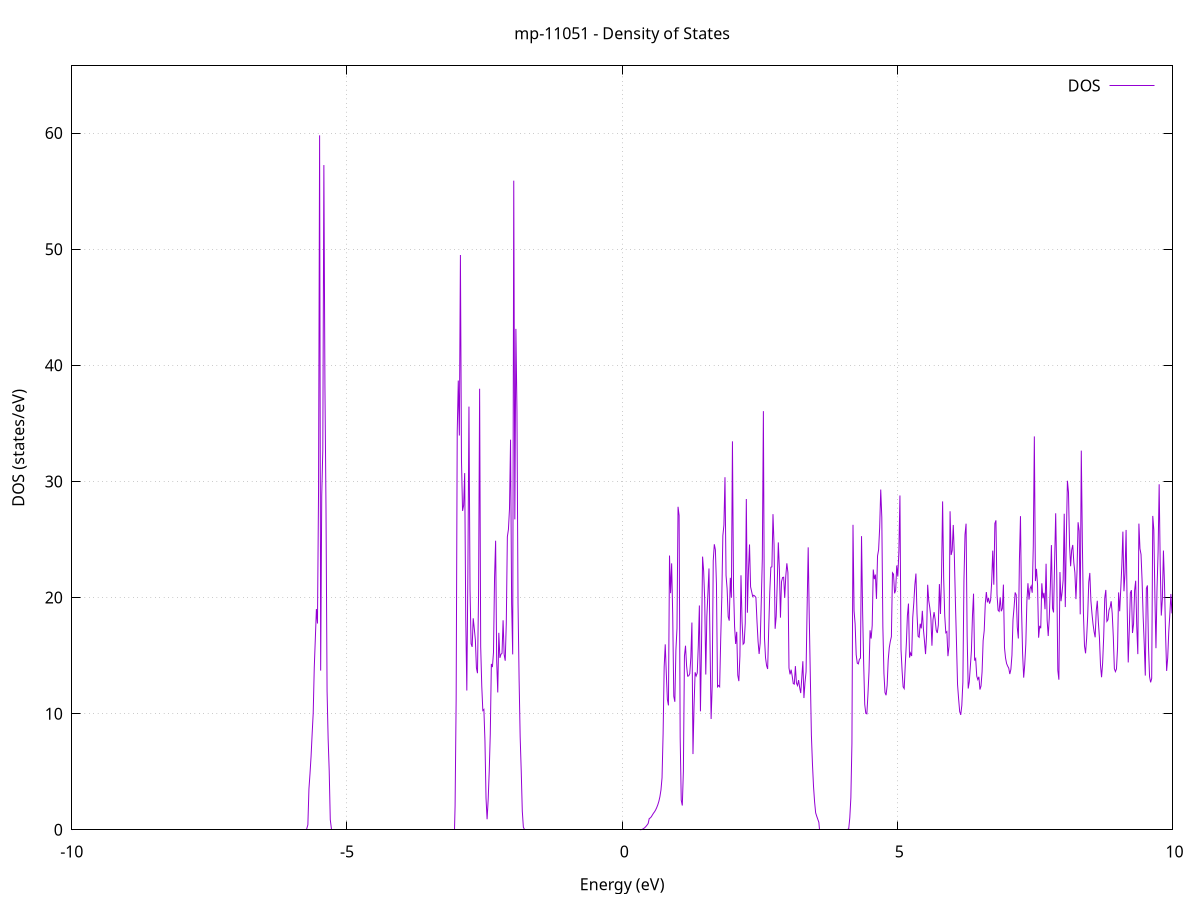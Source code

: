 set title 'mp-11051 - Density of States'
set xlabel 'Energy (eV)'
set ylabel 'DOS (states/eV)'
set grid
set xrange [-10:10]
set yrange [0:65.782]
set xzeroaxis lt -1
set terminal png size 800,600
set output 'mp-11051_dos_gnuplot.png'
plot '-' using 1:2 with lines title 'DOS'
-22.806800 0.000000
-22.787400 0.000000
-22.768000 0.000000
-22.748700 0.000000
-22.729300 0.000000
-22.709900 0.000000
-22.690500 0.000000
-22.671100 0.000000
-22.651700 0.000000
-22.632400 0.000000
-22.613000 0.000000
-22.593600 0.000000
-22.574200 0.000000
-22.554800 0.000000
-22.535400 0.000000
-22.516100 0.000000
-22.496700 0.000000
-22.477300 0.000000
-22.457900 0.000000
-22.438500 0.000000
-22.419100 0.000000
-22.399800 0.000000
-22.380400 0.000000
-22.361000 0.000000
-22.341600 0.000000
-22.322200 0.000000
-22.302800 0.000000
-22.283400 0.000000
-22.264100 0.000000
-22.244700 0.000000
-22.225300 0.000000
-22.205900 0.000000
-22.186500 0.000000
-22.167100 0.000000
-22.147800 0.000000
-22.128400 0.000000
-22.109000 0.000000
-22.089600 0.000000
-22.070200 0.000000
-22.050800 0.000000
-22.031500 0.000000
-22.012100 0.000000
-21.992700 0.000000
-21.973300 0.000000
-21.953900 0.000000
-21.934500 0.000000
-21.915200 0.000000
-21.895800 0.000000
-21.876400 0.000000
-21.857000 0.000000
-21.837600 0.000000
-21.818200 0.000000
-21.798900 0.000000
-21.779500 0.000000
-21.760100 0.000000
-21.740700 0.000000
-21.721300 0.000000
-21.701900 0.000000
-21.682600 0.000000
-21.663200 0.000000
-21.643800 0.000000
-21.624400 0.000000
-21.605000 0.000000
-21.585600 0.000000
-21.566300 0.000000
-21.546900 0.000000
-21.527500 0.000000
-21.508100 0.000000
-21.488700 0.000000
-21.469300 0.000000
-21.450000 0.000000
-21.430600 0.000000
-21.411200 0.000000
-21.391800 0.000000
-21.372400 0.000000
-21.353000 0.000000
-21.333700 0.000000
-21.314300 0.000000
-21.294900 0.000000
-21.275500 0.000000
-21.256100 0.000000
-21.236700 0.000000
-21.217300 0.000000
-21.198000 0.000000
-21.178600 0.000000
-21.159200 0.000000
-21.139800 0.000000
-21.120400 0.000000
-21.101000 0.000000
-21.081700 0.000000
-21.062300 0.000000
-21.042900 1142.057000
-21.023500 1242.767700
-21.004100 2905.673700
-20.984700 2586.921200
-20.965400 0.000000
-20.946000 0.000000
-20.926600 0.000000
-20.907200 0.000000
-20.887800 0.000000
-20.868400 0.000000
-20.849100 0.000000
-20.829700 0.000000
-20.810300 0.000000
-20.790900 0.000000
-20.771500 0.000000
-20.752100 0.000000
-20.732800 0.000000
-20.713400 0.000000
-20.694000 0.000000
-20.674600 0.000000
-20.655200 0.000000
-20.635800 0.000000
-20.616500 0.000000
-20.597100 0.000000
-20.577700 0.000000
-20.558300 0.000000
-20.538900 0.000000
-20.519500 0.000000
-20.500200 0.000000
-20.480800 0.000000
-20.461400 0.000000
-20.442000 0.000000
-20.422600 0.000000
-20.403200 0.000000
-20.383900 0.000000
-20.364500 0.000000
-20.345100 0.000000
-20.325700 0.000000
-20.306300 0.000000
-20.286900 0.000000
-20.267600 0.000000
-20.248200 0.000000
-20.228800 0.000000
-20.209400 0.000000
-20.190000 0.000000
-20.170600 0.000000
-20.151300 0.000000
-20.131900 0.000000
-20.112500 0.000000
-20.093100 0.000000
-20.073700 0.000000
-20.054300 0.000000
-20.034900 0.000000
-20.015600 0.000000
-19.996200 0.000000
-19.976800 0.000000
-19.957400 0.000000
-19.938000 0.000000
-19.918600 0.000000
-19.899300 0.000000
-19.879900 0.000000
-19.860500 0.000000
-19.841100 0.000000
-19.821700 0.000000
-19.802300 0.000000
-19.783000 0.000000
-19.763600 0.000000
-19.744200 0.000000
-19.724800 0.000000
-19.705400 0.000000
-19.686000 0.000000
-19.666700 0.000000
-19.647300 0.000000
-19.627900 0.000000
-19.608500 0.000000
-19.589100 0.000000
-19.569700 0.000000
-19.550400 0.000000
-19.531000 0.000000
-19.511600 0.000000
-19.492200 0.000000
-19.472800 0.000000
-19.453400 0.000000
-19.434100 0.000000
-19.414700 0.000000
-19.395300 0.000000
-19.375900 0.000000
-19.356500 0.000000
-19.337100 0.000000
-19.317800 0.000000
-19.298400 0.000000
-19.279000 0.000000
-19.259600 0.000000
-19.240200 0.000000
-19.220800 0.000000
-19.201500 0.000000
-19.182100 0.000000
-19.162700 0.000000
-19.143300 0.000000
-19.123900 0.000000
-19.104500 0.000000
-19.085200 0.000000
-19.065800 0.000000
-19.046400 0.000000
-19.027000 0.000000
-19.007600 0.000000
-18.988200 0.000000
-18.968800 0.000000
-18.949500 0.000000
-18.930100 0.000000
-18.910700 0.000000
-18.891300 0.000000
-18.871900 0.000000
-18.852500 0.000000
-18.833200 0.000000
-18.813800 0.000000
-18.794400 0.000000
-18.775000 0.000000
-18.755600 0.000000
-18.736200 0.000000
-18.716900 0.000000
-18.697500 0.000000
-18.678100 0.000000
-18.658700 0.000000
-18.639300 0.000000
-18.619900 0.000000
-18.600600 0.000000
-18.581200 0.000000
-18.561800 0.000000
-18.542400 0.000000
-18.523000 0.000000
-18.503600 0.000000
-18.484300 0.000000
-18.464900 0.000000
-18.445500 0.000000
-18.426100 0.000000
-18.406700 0.000000
-18.387300 0.000000
-18.368000 0.000000
-18.348600 0.000000
-18.329200 0.000000
-18.309800 0.000000
-18.290400 0.000000
-18.271000 0.000000
-18.251700 0.000000
-18.232300 0.000000
-18.212900 0.000000
-18.193500 0.000000
-18.174100 0.000000
-18.154700 0.000000
-18.135400 0.000000
-18.116000 0.000000
-18.096600 0.000000
-18.077200 0.000000
-18.057800 0.000000
-18.038400 0.000000
-18.019100 0.000000
-17.999700 0.000000
-17.980300 0.000000
-17.960900 0.000000
-17.941500 0.000000
-17.922100 0.000000
-17.902800 0.000000
-17.883400 0.000000
-17.864000 0.000000
-17.844600 0.000000
-17.825200 0.000000
-17.805800 0.000000
-17.786400 0.000000
-17.767100 0.000000
-17.747700 0.000000
-17.728300 0.000000
-17.708900 0.000000
-17.689500 0.000000
-17.670100 0.000000
-17.650800 0.000000
-17.631400 0.000000
-17.612000 0.000000
-17.592600 0.000000
-17.573200 0.000000
-17.553800 0.000000
-17.534500 0.000000
-17.515100 0.000000
-17.495700 900.916700
-17.476300 0.000000
-17.456900 0.000000
-17.437500 0.000000
-17.418200 1455.294900
-17.398800 0.000000
-17.379400 0.000000
-17.360000 453.520400
-17.340600 0.000000
-17.321200 0.000000
-17.301900 3279.038300
-17.282500 191.350800
-17.263100 0.000000
-17.243700 0.000000
-17.224300 0.000000
-17.204900 0.000000
-17.185600 0.000000
-17.166200 0.000000
-17.146800 0.000000
-17.127400 0.000000
-17.108000 0.000000
-17.088600 0.000000
-17.069300 0.000000
-17.049900 0.000000
-17.030500 0.000000
-17.011100 0.000000
-16.991700 0.000000
-16.972300 0.000000
-16.953000 0.000000
-16.933600 0.000000
-16.914200 0.000000
-16.894800 0.000000
-16.875400 0.000000
-16.856000 0.000000
-16.836700 0.000000
-16.817300 0.000000
-16.797900 0.000000
-16.778500 0.000000
-16.759100 0.000000
-16.739700 0.000000
-16.720300 0.000000
-16.701000 0.000000
-16.681600 0.000000
-16.662200 0.000000
-16.642800 0.000000
-16.623400 0.000000
-16.604000 0.000000
-16.584700 0.000000
-16.565300 0.000000
-16.545900 0.000000
-16.526500 0.000000
-16.507100 0.000000
-16.487700 0.000000
-16.468400 0.000000
-16.449000 0.000000
-16.429600 0.000000
-16.410200 0.000000
-16.390800 0.000000
-16.371400 0.000000
-16.352100 0.000000
-16.332700 0.000000
-16.313300 0.000000
-16.293900 0.000000
-16.274500 0.000000
-16.255100 0.000000
-16.235800 0.000000
-16.216400 0.000000
-16.197000 0.000000
-16.177600 0.000000
-16.158200 0.000000
-16.138800 0.000000
-16.119500 0.000000
-16.100100 0.000000
-16.080700 0.000000
-16.061300 0.000000
-16.041900 0.000000
-16.022500 0.000000
-16.003200 0.000000
-15.983800 0.000000
-15.964400 0.000000
-15.945000 0.000000
-15.925600 0.000000
-15.906200 0.000000
-15.886900 0.000000
-15.867500 0.000000
-15.848100 0.000000
-15.828700 0.000000
-15.809300 0.000000
-15.789900 0.000000
-15.770600 0.000000
-15.751200 0.000000
-15.731800 0.000000
-15.712400 0.000000
-15.693000 0.000000
-15.673600 0.000000
-15.654300 0.000000
-15.634900 0.000000
-15.615500 0.000000
-15.596100 0.000000
-15.576700 0.000000
-15.557300 0.000000
-15.537900 0.000000
-15.518600 0.000000
-15.499200 0.000000
-15.479800 0.000000
-15.460400 0.000000
-15.441000 0.000000
-15.421600 0.000000
-15.402300 0.000000
-15.382900 0.000000
-15.363500 0.000000
-15.344100 0.000000
-15.324700 0.000000
-15.305300 0.000000
-15.286000 0.000000
-15.266600 0.000000
-15.247200 0.000000
-15.227800 0.000000
-15.208400 0.000000
-15.189000 0.000000
-15.169700 0.000000
-15.150300 0.000000
-15.130900 0.000000
-15.111500 0.000000
-15.092100 0.000000
-15.072700 0.000000
-15.053400 0.000000
-15.034000 0.000000
-15.014600 0.000000
-14.995200 0.000000
-14.975800 0.000000
-14.956400 0.000000
-14.937100 0.000000
-14.917700 0.000000
-14.898300 0.000000
-14.878900 0.000000
-14.859500 0.000000
-14.840100 0.000000
-14.820800 0.000000
-14.801400 0.000000
-14.782000 0.000000
-14.762600 0.000000
-14.743200 0.000000
-14.723800 0.000000
-14.704500 0.000000
-14.685100 0.000000
-14.665700 0.000000
-14.646300 0.000000
-14.626900 0.000000
-14.607500 0.000000
-14.588200 0.000000
-14.568800 0.000000
-14.549400 0.000000
-14.530000 0.000000
-14.510600 0.000000
-14.491200 0.000000
-14.471800 0.000000
-14.452500 0.000000
-14.433100 0.000000
-14.413700 0.000000
-14.394300 0.000000
-14.374900 0.000000
-14.355500 0.000000
-14.336200 0.000000
-14.316800 0.000000
-14.297400 0.000000
-14.278000 0.000000
-14.258600 0.000000
-14.239200 0.000000
-14.219900 0.000000
-14.200500 0.000000
-14.181100 0.000000
-14.161700 0.000000
-14.142300 0.000000
-14.122900 0.000000
-14.103600 0.000000
-14.084200 0.000000
-14.064800 0.000000
-14.045400 0.000000
-14.026000 0.000000
-14.006600 0.000000
-13.987300 0.000000
-13.967900 0.000000
-13.948500 0.000000
-13.929100 0.000000
-13.909700 0.000000
-13.890300 0.000000
-13.871000 0.000000
-13.851600 0.000000
-13.832200 0.000000
-13.812800 0.000000
-13.793400 0.000000
-13.774000 0.000000
-13.754700 0.000000
-13.735300 0.000000
-13.715900 0.000000
-13.696500 0.000000
-13.677100 0.000000
-13.657700 0.000000
-13.638400 0.000000
-13.619000 0.000000
-13.599600 0.000000
-13.580200 0.000000
-13.560800 0.000000
-13.541400 0.000000
-13.522100 0.000000
-13.502700 0.000000
-13.483300 0.000000
-13.463900 0.000000
-13.444500 0.000000
-13.425100 0.000000
-13.405800 0.000000
-13.386400 0.000000
-13.367000 0.000000
-13.347600 0.000000
-13.328200 0.000000
-13.308800 0.000000
-13.289400 0.000000
-13.270100 0.000000
-13.250700 0.000000
-13.231300 0.000000
-13.211900 0.000000
-13.192500 0.000000
-13.173100 0.000000
-13.153800 0.000000
-13.134400 0.000000
-13.115000 0.000000
-13.095600 0.000000
-13.076200 0.000000
-13.056800 0.000000
-13.037500 0.000000
-13.018100 0.000000
-12.998700 0.000000
-12.979300 0.000000
-12.959900 0.000000
-12.940500 0.000000
-12.921200 0.000000
-12.901800 0.000000
-12.882400 0.000000
-12.863000 0.000000
-12.843600 0.000000
-12.824200 0.000000
-12.804900 0.000000
-12.785500 0.000000
-12.766100 0.000000
-12.746700 0.000000
-12.727300 0.000000
-12.707900 0.000000
-12.688600 0.000000
-12.669200 0.000000
-12.649800 0.000000
-12.630400 0.000000
-12.611000 0.000000
-12.591600 0.000000
-12.572300 0.000000
-12.552900 0.000000
-12.533500 0.000000
-12.514100 0.000000
-12.494700 0.000000
-12.475300 0.000000
-12.456000 0.000000
-12.436600 0.000000
-12.417200 0.000000
-12.397800 0.000000
-12.378400 0.000000
-12.359000 0.000000
-12.339700 0.000000
-12.320300 0.000000
-12.300900 0.000000
-12.281500 0.000000
-12.262100 0.000000
-12.242700 0.000000
-12.223300 0.000000
-12.204000 0.000000
-12.184600 0.000000
-12.165200 0.000000
-12.145800 0.000000
-12.126400 0.000000
-12.107000 0.000000
-12.087700 0.000000
-12.068300 0.000000
-12.048900 0.000000
-12.029500 0.000000
-12.010100 0.000000
-11.990700 0.000000
-11.971400 0.000000
-11.952000 0.000000
-11.932600 0.000000
-11.913200 0.000000
-11.893800 0.000000
-11.874400 0.000000
-11.855100 0.000000
-11.835700 0.000000
-11.816300 0.000000
-11.796900 0.000000
-11.777500 0.000000
-11.758100 0.000000
-11.738800 0.000000
-11.719400 0.000000
-11.700000 0.000000
-11.680600 0.000000
-11.661200 0.000000
-11.641800 0.000000
-11.622500 0.000000
-11.603100 0.000000
-11.583700 0.000000
-11.564300 0.000000
-11.544900 0.000000
-11.525500 0.000000
-11.506200 0.000000
-11.486800 0.000000
-11.467400 0.000000
-11.448000 0.000000
-11.428600 0.000000
-11.409200 0.000000
-11.389900 0.000000
-11.370500 0.000000
-11.351100 0.000000
-11.331700 0.000000
-11.312300 0.000000
-11.292900 0.000000
-11.273600 0.000000
-11.254200 0.000000
-11.234800 0.000000
-11.215400 0.000000
-11.196000 0.000000
-11.176600 0.000000
-11.157300 0.000000
-11.137900 0.000000
-11.118500 0.000000
-11.099100 0.000000
-11.079700 0.000000
-11.060300 0.000000
-11.040900 0.000000
-11.021600 0.000000
-11.002200 0.000000
-10.982800 0.000000
-10.963400 0.000000
-10.944000 0.000000
-10.924600 0.000000
-10.905300 0.000000
-10.885900 0.000000
-10.866500 0.000000
-10.847100 0.000000
-10.827700 0.000000
-10.808300 0.000000
-10.789000 0.000000
-10.769600 0.000000
-10.750200 0.000000
-10.730800 0.000000
-10.711400 0.000000
-10.692000 0.000000
-10.672700 0.000000
-10.653300 0.000000
-10.633900 0.000000
-10.614500 0.000000
-10.595100 0.000000
-10.575700 0.000000
-10.556400 0.000000
-10.537000 0.000000
-10.517600 0.000000
-10.498200 0.000000
-10.478800 0.000000
-10.459400 0.000000
-10.440100 0.000000
-10.420700 0.000000
-10.401300 0.000000
-10.381900 0.000000
-10.362500 0.000000
-10.343100 0.000000
-10.323800 0.000000
-10.304400 0.000000
-10.285000 0.000000
-10.265600 0.000000
-10.246200 0.000000
-10.226800 0.000000
-10.207500 0.000000
-10.188100 0.000000
-10.168700 0.000000
-10.149300 0.000000
-10.129900 0.000000
-10.110500 0.000000
-10.091200 0.000000
-10.071800 0.000000
-10.052400 0.000000
-10.033000 0.000000
-10.013600 0.000000
-9.994200 0.000000
-9.974800 0.000000
-9.955500 0.000000
-9.936100 0.000000
-9.916700 0.000000
-9.897300 0.000000
-9.877900 0.000000
-9.858500 0.000000
-9.839200 0.000000
-9.819800 0.000000
-9.800400 0.000000
-9.781000 0.000000
-9.761600 0.000000
-9.742200 0.000000
-9.722900 0.000000
-9.703500 0.000000
-9.684100 0.000000
-9.664700 0.000000
-9.645300 0.000000
-9.625900 0.000000
-9.606600 0.000000
-9.587200 0.000000
-9.567800 0.000000
-9.548400 0.000000
-9.529000 0.000000
-9.509600 0.000000
-9.490300 0.000000
-9.470900 0.000000
-9.451500 0.000000
-9.432100 0.000000
-9.412700 0.000000
-9.393300 0.000000
-9.374000 0.000000
-9.354600 0.000000
-9.335200 0.000000
-9.315800 0.000000
-9.296400 0.000000
-9.277000 0.000000
-9.257700 0.000000
-9.238300 0.000000
-9.218900 0.000000
-9.199500 0.000000
-9.180100 0.000000
-9.160700 0.000000
-9.141400 0.000000
-9.122000 0.000000
-9.102600 0.000000
-9.083200 0.000000
-9.063800 0.000000
-9.044400 0.000000
-9.025100 0.000000
-9.005700 0.000000
-8.986300 0.000000
-8.966900 0.000000
-8.947500 0.000000
-8.928100 0.000000
-8.908800 0.000000
-8.889400 0.000000
-8.870000 0.000000
-8.850600 0.000000
-8.831200 0.000000
-8.811800 0.000000
-8.792400 0.000000
-8.773100 0.000000
-8.753700 0.000000
-8.734300 0.000000
-8.714900 0.000000
-8.695500 0.000000
-8.676100 0.000000
-8.656800 0.000000
-8.637400 0.000000
-8.618000 0.000000
-8.598600 0.000000
-8.579200 0.000000
-8.559800 0.000000
-8.540500 0.000000
-8.521100 0.000000
-8.501700 0.000000
-8.482300 0.000000
-8.462900 0.000000
-8.443500 0.000000
-8.424200 0.000000
-8.404800 0.000000
-8.385400 0.000000
-8.366000 0.000000
-8.346600 0.000000
-8.327200 0.000000
-8.307900 0.000000
-8.288500 0.000000
-8.269100 0.000000
-8.249700 0.000000
-8.230300 0.000000
-8.210900 0.000000
-8.191600 0.000000
-8.172200 0.000000
-8.152800 0.000000
-8.133400 0.000000
-8.114000 0.000000
-8.094600 0.000000
-8.075300 0.000000
-8.055900 0.000000
-8.036500 0.000000
-8.017100 0.000000
-7.997700 0.000000
-7.978300 0.000000
-7.959000 0.000000
-7.939600 0.000000
-7.920200 0.000000
-7.900800 0.000000
-7.881400 0.000000
-7.862000 0.000000
-7.842700 0.000000
-7.823300 0.000000
-7.803900 0.000000
-7.784500 0.000000
-7.765100 0.000000
-7.745700 0.000000
-7.726300 0.000000
-7.707000 0.000000
-7.687600 0.000000
-7.668200 0.000000
-7.648800 0.000000
-7.629400 0.000000
-7.610000 0.000000
-7.590700 0.000000
-7.571300 0.000000
-7.551900 0.000000
-7.532500 0.000000
-7.513100 0.000000
-7.493700 0.000000
-7.474400 0.000000
-7.455000 0.000000
-7.435600 0.000000
-7.416200 0.000000
-7.396800 0.000000
-7.377400 0.000000
-7.358100 0.000000
-7.338700 0.000000
-7.319300 0.000000
-7.299900 0.000000
-7.280500 0.000000
-7.261100 0.000000
-7.241800 0.000000
-7.222400 0.000000
-7.203000 0.000000
-7.183600 0.000000
-7.164200 0.000000
-7.144800 0.000000
-7.125500 0.000000
-7.106100 0.000000
-7.086700 0.000000
-7.067300 0.000000
-7.047900 0.000000
-7.028500 0.000000
-7.009200 0.000000
-6.989800 0.000000
-6.970400 0.000000
-6.951000 0.000000
-6.931600 0.000000
-6.912200 0.000000
-6.892900 0.000000
-6.873500 0.000000
-6.854100 0.000000
-6.834700 0.000000
-6.815300 0.000000
-6.795900 0.000000
-6.776600 0.000000
-6.757200 0.000000
-6.737800 0.000000
-6.718400 0.000000
-6.699000 0.000000
-6.679600 0.000000
-6.660300 0.000000
-6.640900 0.000000
-6.621500 0.000000
-6.602100 0.000000
-6.582700 0.000000
-6.563300 0.000000
-6.543900 0.000000
-6.524600 0.000000
-6.505200 0.000000
-6.485800 0.000000
-6.466400 0.000000
-6.447000 0.000000
-6.427600 0.000000
-6.408300 0.000000
-6.388900 0.000000
-6.369500 0.000000
-6.350100 0.000000
-6.330700 0.000000
-6.311300 0.000000
-6.292000 0.000000
-6.272600 0.000000
-6.253200 0.000000
-6.233800 0.000000
-6.214400 0.000000
-6.195000 0.000000
-6.175700 0.000000
-6.156300 0.000000
-6.136900 0.000000
-6.117500 0.000000
-6.098100 0.000000
-6.078700 0.000000
-6.059400 0.000000
-6.040000 0.000000
-6.020600 0.000000
-6.001200 0.000000
-5.981800 0.000000
-5.962400 0.000000
-5.943100 0.000000
-5.923700 0.000000
-5.904300 0.000000
-5.884900 0.000000
-5.865500 0.000000
-5.846100 0.000000
-5.826800 0.000000
-5.807400 0.000000
-5.788000 0.000000
-5.768600 0.000000
-5.749200 0.000000
-5.729800 0.000000
-5.710500 0.428300
-5.691100 3.507200
-5.671700 4.829500
-5.652300 6.318500
-5.632900 8.246700
-5.613500 10.036400
-5.594200 13.976900
-5.574800 16.455900
-5.555400 19.012300
-5.536000 17.762000
-5.516600 29.122800
-5.497200 59.801600
-5.477900 13.710100
-5.458500 28.772300
-5.439100 32.714500
-5.419700 57.241500
-5.400300 38.167100
-5.380900 27.590700
-5.361500 11.953500
-5.342200 7.842100
-5.322800 5.094700
-5.303400 0.872500
-5.284000 0.000000
-5.264600 0.000000
-5.245200 0.000000
-5.225900 0.000000
-5.206500 0.000000
-5.187100 0.000000
-5.167700 0.000000
-5.148300 0.000000
-5.128900 0.000000
-5.109600 0.000000
-5.090200 0.000000
-5.070800 0.000000
-5.051400 0.000000
-5.032000 0.000000
-5.012600 0.000000
-4.993300 0.000000
-4.973900 0.000000
-4.954500 0.000000
-4.935100 0.000000
-4.915700 0.000000
-4.896300 0.000000
-4.877000 0.000000
-4.857600 0.000000
-4.838200 0.000000
-4.818800 0.000000
-4.799400 0.000000
-4.780000 0.000000
-4.760700 0.000000
-4.741300 0.000000
-4.721900 0.000000
-4.702500 0.000000
-4.683100 0.000000
-4.663700 0.000000
-4.644400 0.000000
-4.625000 0.000000
-4.605600 0.000000
-4.586200 0.000000
-4.566800 0.000000
-4.547400 0.000000
-4.528100 0.000000
-4.508700 0.000000
-4.489300 0.000000
-4.469900 0.000000
-4.450500 0.000000
-4.431100 0.000000
-4.411800 0.000000
-4.392400 0.000000
-4.373000 0.000000
-4.353600 0.000000
-4.334200 0.000000
-4.314800 0.000000
-4.295400 0.000000
-4.276100 0.000000
-4.256700 0.000000
-4.237300 0.000000
-4.217900 0.000000
-4.198500 0.000000
-4.179100 0.000000
-4.159800 0.000000
-4.140400 0.000000
-4.121000 0.000000
-4.101600 0.000000
-4.082200 0.000000
-4.062800 0.000000
-4.043500 0.000000
-4.024100 0.000000
-4.004700 0.000000
-3.985300 0.000000
-3.965900 0.000000
-3.946500 0.000000
-3.927200 0.000000
-3.907800 0.000000
-3.888400 0.000000
-3.869000 0.000000
-3.849600 0.000000
-3.830200 0.000000
-3.810900 0.000000
-3.791500 0.000000
-3.772100 0.000000
-3.752700 0.000000
-3.733300 0.000000
-3.713900 0.000000
-3.694600 0.000000
-3.675200 0.000000
-3.655800 0.000000
-3.636400 0.000000
-3.617000 0.000000
-3.597600 0.000000
-3.578300 0.000000
-3.558900 0.000000
-3.539500 0.000000
-3.520100 0.000000
-3.500700 0.000000
-3.481300 0.000000
-3.462000 0.000000
-3.442600 0.000000
-3.423200 0.000000
-3.403800 0.000000
-3.384400 0.000000
-3.365000 0.000000
-3.345700 0.000000
-3.326300 0.000000
-3.306900 0.000000
-3.287500 0.000000
-3.268100 0.000000
-3.248700 0.000000
-3.229400 0.000000
-3.210000 0.000000
-3.190600 0.000000
-3.171200 0.000000
-3.151800 0.000000
-3.132400 0.000000
-3.113000 0.000000
-3.093700 0.000000
-3.074300 0.000000
-3.054900 0.000000
-3.035500 2.045700
-3.016100 11.214900
-2.996700 34.216600
-2.977400 38.684400
-2.958000 33.952600
-2.938600 49.493300
-2.919200 31.762500
-2.899800 27.460100
-2.880400 27.936200
-2.861100 30.718700
-2.841700 18.256700
-2.822300 11.992400
-2.802900 22.195700
-2.783500 36.438300
-2.764100 20.714400
-2.744800 16.023300
-2.725400 15.749400
-2.706000 18.211500
-2.686600 17.318100
-2.667200 16.366400
-2.647800 13.939100
-2.628500 13.483700
-2.609100 20.205900
-2.589700 37.979900
-2.570300 15.769400
-2.550900 12.385600
-2.531500 10.269500
-2.512200 10.364100
-2.492800 7.643900
-2.473400 2.724400
-2.454000 0.906600
-2.434600 2.570700
-2.415200 5.020400
-2.395900 8.269200
-2.376500 14.280400
-2.357100 14.011600
-2.337700 15.272000
-2.318300 21.748100
-2.298900 24.892200
-2.279600 14.564400
-2.260200 11.823900
-2.240800 16.962000
-2.221400 14.805400
-2.202000 15.113600
-2.182600 15.199300
-2.163300 18.042300
-2.143900 15.084900
-2.124500 14.556500
-2.105100 17.804600
-2.085700 25.228300
-2.066300 25.870000
-2.046900 27.636600
-2.027600 33.594600
-2.008200 19.473400
-1.988800 15.103000
-1.969400 55.897000
-1.950000 26.728300
-1.930600 43.134800
-1.911300 36.091000
-1.891900 19.563800
-1.872500 13.002100
-1.853100 8.017400
-1.833700 5.065000
-1.814300 1.609600
-1.795000 0.228200
-1.775600 0.000000
-1.756200 0.000000
-1.736800 0.000000
-1.717400 0.000000
-1.698000 0.000000
-1.678700 0.000000
-1.659300 0.000000
-1.639900 0.000000
-1.620500 0.000000
-1.601100 0.000000
-1.581700 0.000000
-1.562400 0.000000
-1.543000 0.000000
-1.523600 0.000000
-1.504200 0.000000
-1.484800 0.000000
-1.465400 0.000000
-1.446100 0.000000
-1.426700 0.000000
-1.407300 0.000000
-1.387900 0.000000
-1.368500 0.000000
-1.349100 0.000000
-1.329800 0.000000
-1.310400 0.000000
-1.291000 0.000000
-1.271600 0.000000
-1.252200 0.000000
-1.232800 0.000000
-1.213500 0.000000
-1.194100 0.000000
-1.174700 0.000000
-1.155300 0.000000
-1.135900 0.000000
-1.116500 0.000000
-1.097200 0.000000
-1.077800 0.000000
-1.058400 0.000000
-1.039000 0.000000
-1.019600 0.000000
-1.000200 0.000000
-0.980900 0.000000
-0.961500 0.000000
-0.942100 0.000000
-0.922700 0.000000
-0.903300 0.000000
-0.883900 0.000000
-0.864500 0.000000
-0.845200 0.000000
-0.825800 0.000000
-0.806400 0.000000
-0.787000 0.000000
-0.767600 0.000000
-0.748200 0.000000
-0.728900 0.000000
-0.709500 0.000000
-0.690100 0.000000
-0.670700 0.000000
-0.651300 0.000000
-0.631900 0.000000
-0.612600 0.000000
-0.593200 0.000000
-0.573800 0.000000
-0.554400 0.000000
-0.535000 0.000000
-0.515600 0.000000
-0.496300 0.000000
-0.476900 0.000000
-0.457500 0.000000
-0.438100 0.000000
-0.418700 0.000000
-0.399300 0.000000
-0.380000 0.000000
-0.360600 0.000000
-0.341200 0.000000
-0.321800 0.000000
-0.302400 0.000000
-0.283000 0.000000
-0.263700 0.000000
-0.244300 0.000000
-0.224900 0.000000
-0.205500 0.000000
-0.186100 0.000000
-0.166700 0.000000
-0.147400 0.000000
-0.128000 0.000000
-0.108600 0.000000
-0.089200 0.000000
-0.069800 0.000000
-0.050400 0.000000
-0.031100 0.000000
-0.011700 0.000000
0.007700 0.000000
0.027100 0.000000
0.046500 0.000000
0.065900 0.000000
0.085200 0.000000
0.104600 0.000000
0.124000 0.000000
0.143400 0.000000
0.162800 0.000000
0.182200 0.000000
0.201600 0.000000
0.220900 0.000000
0.240300 0.000000
0.259700 0.000000
0.279100 0.000000
0.298500 0.000000
0.317900 0.000000
0.337200 0.003800
0.356600 0.025100
0.376000 0.065100
0.395400 0.123800
0.414800 0.201200
0.434200 0.297400
0.453500 0.412300
0.472900 0.546000
0.492300 0.967000
0.511700 1.021500
0.531100 1.126700
0.550500 1.282700
0.569800 1.429800
0.589200 1.550300
0.608600 1.709600
0.628000 1.907800
0.647400 2.144900
0.666800 2.442200
0.686100 2.842200
0.705500 3.427000
0.724900 4.481600
0.744300 8.281700
0.763700 14.042700
0.783100 15.966100
0.802400 13.453100
0.821800 11.222500
0.841200 10.711800
0.860600 23.613400
0.880000 20.375500
0.899400 22.944500
0.918700 18.509900
0.938100 11.496600
0.957500 11.021400
0.976900 15.486100
0.996300 17.333000
1.015700 27.813400
1.035000 27.068000
1.054400 7.946300
1.073800 2.548300
1.093200 2.089100
1.112600 5.038100
1.132000 14.960000
1.151300 15.848900
1.170700 14.134300
1.190100 13.230500
1.209500 13.251800
1.228900 13.448600
1.248300 14.840700
1.267600 17.845200
1.287000 6.521300
1.306400 10.658500
1.325800 13.561600
1.345200 13.250400
1.364600 13.502700
1.384000 15.870000
1.403300 19.317200
1.422700 10.197700
1.442100 15.810900
1.461500 23.524200
1.480900 22.282800
1.500300 19.788000
1.519600 13.367700
1.539000 18.353400
1.558400 20.376400
1.577800 22.500000
1.597200 15.927000
1.616600 9.538800
1.635900 12.338200
1.655300 23.166900
1.674700 24.586500
1.694100 24.106600
1.713500 21.153100
1.732900 12.310000
1.752200 12.427000
1.771600 12.311700
1.791000 16.431700
1.810400 19.956900
1.829800 25.328100
1.849200 26.238400
1.868500 30.362400
1.887900 21.902800
1.907300 20.757100
1.926700 18.344000
1.946100 18.009600
1.965500 21.697900
1.984800 19.987900
2.004200 33.449600
2.023600 20.952500
2.043000 17.512200
2.062400 15.998500
2.081800 17.045600
2.101100 13.307700
2.120500 12.800000
2.139900 14.968600
2.159300 21.912900
2.178700 17.951200
2.198100 15.979400
2.217400 16.088700
2.236800 17.794600
2.256200 28.481300
2.275600 18.689000
2.295000 22.323600
2.314400 24.568300
2.333700 20.922200
2.353100 20.510200
2.372500 20.081000
2.391900 20.194400
2.411300 20.117500
2.430700 19.999800
2.450100 17.953100
2.469400 16.233800
2.488800 15.137700
2.508200 16.065900
2.527600 19.582400
2.547000 23.324800
2.566400 36.049400
2.585700 16.559500
2.605100 14.824600
2.624500 14.133600
2.643900 13.846800
2.663300 17.324800
2.682700 20.484500
2.702000 22.606900
2.721400 22.641200
2.740800 27.180200
2.760200 24.542000
2.779600 17.306600
2.799000 18.354400
2.818300 21.264300
2.837700 24.745000
2.857100 22.466100
2.876500 18.266400
2.895900 21.363300
2.915300 21.725200
2.934600 21.749000
2.954000 19.971700
2.973400 21.853500
2.992800 22.947200
3.012200 22.143000
3.031600 13.935800
3.050900 13.382100
3.070300 13.783300
3.089700 13.252800
3.109100 12.590400
3.128500 12.543100
3.147900 14.093500
3.167200 12.629700
3.186600 12.417700
3.206000 12.891400
3.225400 12.246300
3.244800 11.773300
3.264200 13.103700
3.283500 14.512900
3.302900 11.343500
3.322300 12.665000
3.341700 13.604800
3.361100 19.172300
3.380500 24.320900
3.399800 18.339700
3.419200 13.214900
3.438600 8.152900
3.458000 5.666000
3.477400 3.726300
3.496800 2.397300
3.516100 1.458700
3.535500 1.167300
3.554900 0.904800
3.574300 0.640000
3.593700 0.000000
3.613100 0.000000
3.632500 0.000000
3.651800 0.000000
3.671200 0.000000
3.690600 0.000000
3.710000 0.000000
3.729400 0.000000
3.748800 0.000000
3.768100 0.000000
3.787500 0.000000
3.806900 0.000000
3.826300 0.000000
3.845700 0.000000
3.865100 0.000000
3.884400 0.000000
3.903800 0.000000
3.923200 0.000000
3.942600 0.000000
3.962000 0.000000
3.981400 0.000000
4.000700 0.000000
4.020100 0.000000
4.039500 0.000000
4.058900 0.000000
4.078300 0.000000
4.097700 0.000000
4.117000 0.096200
4.136400 1.026300
4.155800 2.752200
4.175200 7.427100
4.194600 26.260500
4.214000 18.857900
4.233300 17.719100
4.252700 15.078900
4.272100 14.351700
4.291500 14.285000
4.310900 14.681700
4.330300 14.776400
4.349600 25.286300
4.369000 18.896900
4.388400 14.351800
4.407800 10.797900
4.427200 10.026700
4.446600 9.985200
4.465900 11.629400
4.485300 13.605100
4.504700 17.179400
4.524100 16.465100
4.543500 17.586200
4.562900 22.409500
4.582200 21.583700
4.601600 21.976100
4.621000 19.882700
4.640400 23.578100
4.659800 24.110200
4.679200 26.017000
4.698600 29.296800
4.717900 26.910700
4.737300 17.475300
4.756700 13.473800
4.776100 11.812500
4.795500 11.585500
4.814900 12.422200
4.834200 14.609600
4.853600 15.675400
4.873000 16.228100
4.892400 16.635200
4.911800 22.129400
4.931200 22.005700
4.950500 20.362400
4.969900 20.629600
4.989300 22.759600
5.008700 21.807400
5.028100 23.937700
5.047500 28.788100
5.066800 15.546600
5.086200 13.729400
5.105600 12.307800
5.125000 12.154700
5.144400 14.214300
5.163800 16.022500
5.183100 18.439200
5.202500 19.477900
5.221900 14.826500
5.241300 15.225300
5.260700 14.962700
5.280100 18.276300
5.299400 19.541500
5.318800 21.103100
5.338200 22.061900
5.357600 18.618800
5.377000 16.669300
5.396400 16.575800
5.415700 17.744600
5.435100 17.343500
5.454500 18.856700
5.473900 17.288000
5.493300 16.262200
5.512700 15.129200
5.532000 16.801700
5.551400 21.101300
5.570800 19.740300
5.590200 19.116200
5.609600 18.249300
5.629000 15.851800
5.648300 18.097900
5.667700 18.739000
5.687100 18.119400
5.706500 17.190500
5.725900 16.946800
5.745300 17.630300
5.764600 21.155000
5.784000 18.581300
5.803400 21.848900
5.822800 28.279500
5.842200 21.662600
5.861600 18.429700
5.881000 16.968400
5.900300 17.064600
5.919700 14.952300
5.939100 15.811300
5.958500 27.425400
5.977900 23.664400
5.997300 24.048400
6.016600 26.250900
6.036000 23.610600
6.055400 19.633100
6.074800 16.153400
6.094200 12.513600
6.113600 11.278400
6.132900 10.187400
6.152300 9.892800
6.171700 10.702200
6.191100 12.706300
6.210500 21.445100
6.229900 25.422700
6.249200 26.359700
6.268600 16.739300
6.288000 12.164000
6.307400 12.735400
6.326800 14.064100
6.346200 15.409600
6.365500 18.437300
6.384900 20.332800
6.404300 14.574200
6.423700 14.742200
6.443100 13.230500
6.462500 12.933700
6.481800 13.173200
6.501200 12.076500
6.520600 12.375100
6.540000 13.596400
6.559400 16.291700
6.578800 17.147500
6.598100 19.464800
6.617500 20.472600
6.636900 19.583100
6.656300 19.975700
6.675700 19.475400
6.695100 19.775200
6.714400 21.326800
6.733800 24.040600
6.753200 21.102200
6.772600 26.377000
6.792000 26.644800
6.811400 20.275400
6.830700 18.907500
6.850100 18.807800
6.869500 20.011900
6.888900 18.820900
6.908300 19.061300
6.927700 21.111400
6.947100 15.689300
6.966400 14.792400
6.985800 14.310400
7.005200 14.090300
7.024600 13.915700
7.044000 13.410200
7.063400 13.815700
7.082700 15.032600
7.102100 18.102500
7.121500 19.156700
7.140900 20.434800
7.160300 20.227100
7.179700 17.436800
7.199000 16.471800
7.218400 23.220800
7.237800 27.008700
7.257200 18.987100
7.276600 15.161200
7.296000 13.102900
7.315300 14.224800
7.334700 15.991200
7.354100 19.665400
7.373500 21.232100
7.392900 19.820500
7.412300 20.766100
7.431600 20.988600
7.451000 20.411000
7.470400 24.405600
7.489800 33.875100
7.509200 21.416500
7.528600 22.471000
7.547900 21.089400
7.567300 16.540800
7.586700 17.556800
7.606100 17.353200
7.625500 21.223000
7.644900 19.936300
7.664200 20.405800
7.683600 18.993500
7.703000 22.906200
7.722400 18.052800
7.741800 16.686300
7.761200 18.275100
7.780500 20.989100
7.799900 24.516300
7.819300 19.084100
7.838700 18.718200
7.858100 23.102200
7.877500 27.255300
7.896800 22.006800
7.916200 13.729300
7.935600 12.924500
7.955000 22.192600
7.974400 19.683400
7.993800 20.435900
8.013100 21.505900
8.032500 27.217300
8.051900 19.176200
8.071300 25.309100
8.090700 30.056300
8.110100 29.057600
8.129500 24.478300
8.148800 22.696000
8.168200 24.093900
8.187600 24.527700
8.207000 23.012600
8.226400 22.132500
8.245800 19.863200
8.265100 22.245600
8.284500 26.480800
8.303900 25.728800
8.323300 18.555600
8.342700 32.649200
8.362100 24.782000
8.381400 18.666800
8.400800 15.836500
8.420200 15.195400
8.439600 16.487700
8.459000 18.414300
8.478400 21.329100
8.497700 22.117100
8.517100 19.732100
8.536500 18.632400
8.555900 17.715800
8.575300 17.057300
8.594700 16.573500
8.614000 18.816700
8.633400 19.721800
8.652800 17.880100
8.672200 16.557800
8.691600 14.188600
8.711000 13.137500
8.730300 14.331000
8.749700 16.604000
8.769100 19.968700
8.788500 20.653300
8.807900 17.946400
8.827300 18.081800
8.846600 18.922300
8.866000 19.157200
8.885400 19.679700
8.904800 18.625600
8.924200 16.653000
8.943600 13.878000
8.962900 13.618500
8.982300 13.854400
9.001700 15.690500
9.021100 20.440500
9.040500 18.818300
9.059900 20.722900
9.079200 22.746300
9.098600 25.678000
9.118000 20.538100
9.137400 22.100200
9.156800 25.821900
9.176200 19.240600
9.195600 14.406500
9.214900 17.217300
9.234300 20.400300
9.253700 20.633500
9.273100 16.944800
9.292500 17.726600
9.311900 20.619100
9.331200 21.445300
9.350600 17.488200
9.370000 15.128100
9.389400 26.366600
9.408800 24.211000
9.428200 23.712200
9.447500 21.439800
9.466900 18.342200
9.486300 15.995900
9.505700 13.278200
9.525100 20.782200
9.544500 21.039200
9.563800 15.758400
9.583200 13.182200
9.602600 12.693700
9.622000 13.029900
9.641400 27.026900
9.660800 25.825200
9.680100 20.137200
9.699500 15.636900
9.718900 20.772700
9.738300 23.923600
9.757700 29.751700
9.777100 22.796100
9.796400 18.448000
9.815800 19.850800
9.835200 24.045100
9.854600 21.165600
9.874000 16.869800
9.893400 13.679200
9.912700 14.795100
9.932100 17.051900
9.951500 18.545800
9.970900 20.305300
9.990300 18.635700
10.009700 20.247400
10.029000 23.606500
10.048400 29.533600
10.067800 17.272100
10.087200 16.450300
10.106600 16.508500
10.126000 19.148800
10.145300 21.745000
10.164700 23.935900
10.184100 21.824000
10.203500 22.165700
10.222900 14.565200
10.242300 14.398900
10.261600 17.886400
10.281000 16.630000
10.300400 15.538600
10.319800 17.525400
10.339200 17.610300
10.358600 20.637500
10.378000 26.944200
10.397300 24.322200
10.416700 20.225400
10.436100 21.598400
10.455500 21.733100
10.474900 19.438000
10.494300 19.563500
10.513600 22.922600
10.533000 22.869100
10.552400 28.685800
10.571800 27.876000
10.591200 23.115100
10.610600 24.561600
10.629900 26.625500
10.649300 29.195300
10.668700 28.032400
10.688100 27.988900
10.707500 25.874700
10.726900 22.879600
10.746200 31.458900
10.765600 25.394900
10.785000 22.273700
10.804400 22.046700
10.823800 22.432000
10.843200 23.363900
10.862500 26.132600
10.881900 35.186600
10.901300 35.418000
10.920700 32.004900
10.940100 24.653300
10.959500 21.065000
10.978800 18.847100
10.998200 22.196300
11.017600 28.868600
11.037000 37.404900
11.056400 34.607900
11.075800 26.098700
11.095100 18.081800
11.114500 17.219300
11.133900 18.263700
11.153300 22.521900
11.172700 23.079800
11.192100 21.394200
11.211400 25.713900
11.230800 39.992400
11.250200 27.045200
11.269600 28.458800
11.289000 29.755600
11.308400 25.879500
11.327700 29.308100
11.347100 28.504000
11.366500 26.236700
11.385900 21.982000
11.405300 20.938100
11.424700 21.898800
11.444000 24.741000
11.463400 35.032100
11.482800 28.857200
11.502200 34.329900
11.521600 35.234000
11.541000 27.559500
11.560400 23.353800
11.579700 20.464700
11.599100 22.570400
11.618500 24.094300
11.637900 21.156800
11.657300 24.531000
11.676700 23.026400
11.696000 21.349900
11.715400 21.122900
11.734800 27.105600
11.754200 24.816700
11.773600 23.710400
11.793000 21.150900
11.812300 19.416200
11.831700 19.341900
11.851100 19.579100
11.870500 19.232400
11.889900 21.462500
11.909300 26.098200
11.928600 26.965600
11.948000 26.346400
11.967400 28.192400
11.986800 22.021200
12.006200 21.336700
12.025600 20.585500
12.044900 24.126600
12.064300 25.790400
12.083700 24.952200
12.103100 25.111800
12.122500 27.281800
12.141900 27.867900
12.161200 26.082300
12.180600 28.514800
12.200000 27.441100
12.219400 26.625100
12.238800 26.480500
12.258200 26.295200
12.277500 25.507300
12.296900 26.066700
12.316300 27.679000
12.335700 39.456400
12.355100 28.928800
12.374500 27.575200
12.393800 23.715100
12.413200 22.868800
12.432600 22.776100
12.452000 24.133300
12.471400 25.252300
12.490800 26.392700
12.510100 30.114700
12.529500 28.014700
12.548900 26.434600
12.568300 23.239200
12.587700 24.332600
12.607100 29.259100
12.626500 25.063500
12.645800 25.695100
12.665200 26.347400
12.684600 24.204800
12.704000 22.242600
12.723400 25.011400
12.742800 24.144400
12.762100 22.987800
12.781500 23.157300
12.800900 24.590700
12.820300 26.897900
12.839700 26.880100
12.859100 26.583700
12.878400 22.807500
12.897800 21.688500
12.917200 28.739100
12.936600 32.567300
12.956000 20.693600
12.975400 20.793900
12.994700 24.248400
13.014100 29.640900
13.033500 23.961200
13.052900 19.714700
13.072300 36.438500
13.091700 25.234100
13.111000 16.647700
13.130400 19.202300
13.149800 22.659500
13.169200 26.077800
13.188600 24.871700
13.208000 22.629200
13.227300 19.178500
13.246700 18.145600
13.266100 21.840600
13.285500 25.330400
13.304900 22.699000
13.324300 23.395200
13.343600 24.812300
13.363000 24.789900
13.382400 22.519700
13.401800 17.699700
13.421200 16.837400
13.440600 18.801700
13.459900 22.592500
13.479300 23.995100
13.498700 25.667100
13.518100 23.208500
13.537500 23.074000
13.556900 22.113600
13.576200 22.481100
13.595600 24.693300
13.615000 29.561300
13.634400 28.807000
13.653800 24.952700
13.673200 26.574600
13.692500 24.825600
13.711900 18.216400
13.731300 23.845800
13.750700 22.477900
13.770100 23.146100
13.789500 24.410500
13.808900 24.189400
13.828200 26.994600
13.847600 28.579500
13.867000 28.051700
13.886400 26.924600
13.905800 23.939400
13.925200 22.515800
13.944500 20.381800
13.963900 18.660100
13.983300 18.469600
14.002700 15.821900
14.022100 14.213000
14.041500 13.190700
14.060800 11.502200
14.080200 9.010600
14.099600 6.286100
14.119000 3.663000
14.138400 2.335300
14.157800 1.733500
14.177100 1.039500
14.196500 0.419600
14.215900 0.000000
14.235300 0.000000
14.254700 0.000000
14.274100 0.000000
14.293400 0.000000
14.312800 0.000000
14.332200 0.000000
14.351600 0.000000
14.371000 0.000000
14.390400 0.000000
14.409700 0.000000
14.429100 0.000000
14.448500 0.000000
14.467900 0.000000
14.487300 0.000000
14.506700 0.000000
14.526000 0.000000
14.545400 0.000000
14.564800 0.000000
14.584200 0.000000
14.603600 0.000000
14.623000 0.000000
14.642300 0.000000
14.661700 0.000000
14.681100 0.000000
14.700500 0.000000
14.719900 0.000000
14.739300 0.000000
14.758600 0.000000
14.778000 0.000000
14.797400 0.000000
14.816800 0.000000
14.836200 0.000000
14.855600 0.000000
14.875000 0.000000
14.894300 0.000000
14.913700 0.000000
14.933100 0.000000
14.952500 0.000000
14.971900 0.000000
14.991300 0.000000
15.010600 0.000000
15.030000 0.000000
15.049400 0.000000
15.068800 0.000000
15.088200 0.000000
15.107600 0.000000
15.126900 0.000000
15.146300 0.000000
15.165700 0.000000
15.185100 0.000000
15.204500 0.000000
15.223900 0.000000
15.243200 0.000000
15.262600 0.000000
15.282000 0.000000
15.301400 0.000000
15.320800 0.000000
15.340200 0.000000
15.359500 0.000000
15.378900 0.000000
15.398300 0.000000
15.417700 0.000000
15.437100 0.000000
15.456500 0.000000
15.475800 0.000000
15.495200 0.000000
15.514600 0.000000
15.534000 0.000000
15.553400 0.000000
15.572800 0.000000
15.592100 0.000000
15.611500 0.000000
15.630900 0.000000
15.650300 0.000000
15.669700 0.000000
15.689100 0.000000
15.708400 0.000000
15.727800 0.000000
15.747200 0.000000
15.766600 0.000000
15.786000 0.000000
15.805400 0.000000
15.824700 0.000000
15.844100 0.000000
15.863500 0.000000
15.882900 0.000000
15.902300 0.000000
15.921700 0.000000
15.941000 0.000000
15.960400 0.000000
e
